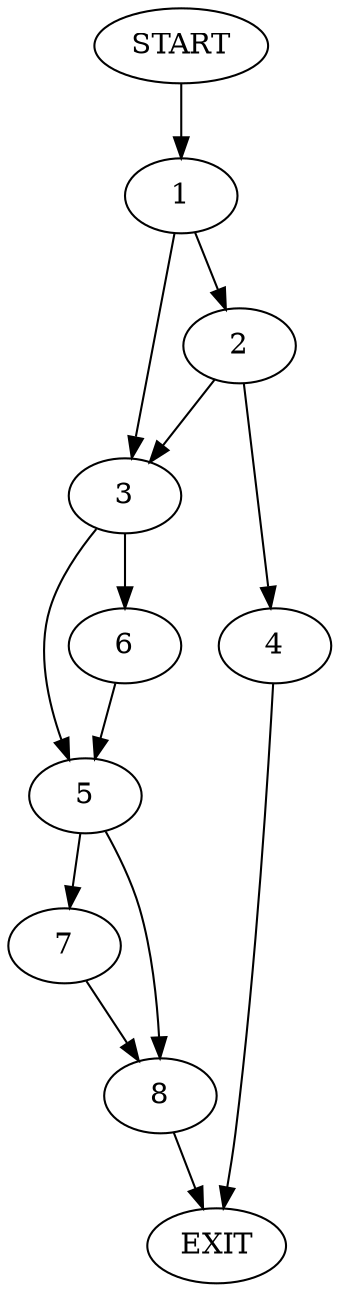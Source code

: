 digraph {
0 [label="START"]
9 [label="EXIT"]
0 -> 1
1 -> 2
1 -> 3
2 -> 3
2 -> 4
3 -> 5
3 -> 6
4 -> 9
5 -> 7
5 -> 8
6 -> 5
8 -> 9
7 -> 8
}
